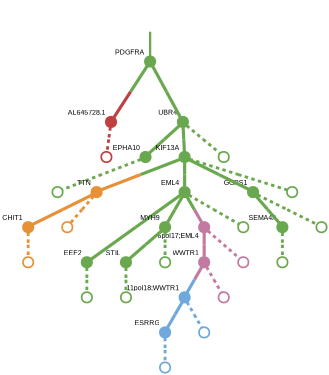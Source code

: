 strict digraph  {
graph[splines=false]; nodesep=0.7; rankdir=TB; ranksep=0.6; forcelabels=true; dpi=600; size=2.5;
0 [color="#6aa84fff", fillcolor="#6aa84fff", fixedsize=true, fontname=Arial, fontsize="12pt", height="0.25", label="", penwidth=3, shape=circle, style=filled, xlabel=PDGFRA];
1 [color="#bf4040ff", fillcolor="#bf4040ff", fixedsize=true, fontname=Arial, fontsize="12pt", height="0.25", label="", penwidth=3, shape=circle, style=filled, xlabel="AL645728.1"];
3 [color="#6aa84fff", fillcolor="#6aa84fff", fixedsize=true, fontname=Arial, fontsize="12pt", height="0.25", label="", penwidth=3, shape=circle, style=filled, xlabel=UBR4];
17 [color="#bf4040ff", fillcolor="#bf4040ff", fixedsize=true, fontname=Arial, fontsize="12pt", height="0.25", label="", penwidth=3, shape=circle, style=solid, xlabel=""];
2 [color="#6aa84fff", fillcolor="#6aa84fff", fixedsize=true, fontname=Arial, fontsize="12pt", height="0.25", label="", penwidth=3, shape=circle, style=filled, xlabel=EEF2];
18 [color="#6aa84fff", fillcolor="#6aa84fff", fixedsize=true, fontname=Arial, fontsize="12pt", height="0.25", label="", penwidth=3, shape=circle, style=solid, xlabel=""];
8 [color="#6aa84fff", fillcolor="#6aa84fff", fixedsize=true, fontname=Arial, fontsize="12pt", height="0.25", label="", penwidth=3, shape=circle, style=filled, xlabel=EPHA10];
14 [color="#6aa84fff", fillcolor="#6aa84fff", fixedsize=true, fontname=Arial, fontsize="12pt", height="0.25", label="", penwidth=3, shape=circle, style=filled, xlabel=KIF13A];
19 [color="#6aa84fff", fillcolor="#6aa84fff", fixedsize=true, fontname=Arial, fontsize="12pt", height="0.25", label="", penwidth=3, shape=circle, style=solid, xlabel=""];
4 [color="#6aa84fff", fillcolor="#6aa84fff", fixedsize=true, fontname=Arial, fontsize="12pt", height="0.25", label="", penwidth=3, shape=circle, style=filled, xlabel=SEMA4A];
20 [color="#6aa84fff", fillcolor="#6aa84fff", fixedsize=true, fontname=Arial, fontsize="12pt", height="0.25", label="", penwidth=3, shape=circle, style=solid, xlabel=""];
5 [color="#e69138ff", fillcolor="#e69138ff", fixedsize=true, fontname=Arial, fontsize="12pt", height="0.25", label="", penwidth=3, shape=circle, style=filled, xlabel=TTN];
10 [color="#e69138ff", fillcolor="#e69138ff", fixedsize=true, fontname=Arial, fontsize="12pt", height="0.25", label="", penwidth=3, shape=circle, style=filled, xlabel=CHIT1];
21 [color="#e69138ff", fillcolor="#e69138ff", fixedsize=true, fontname=Arial, fontsize="12pt", height="0.25", label="", penwidth=3, shape=circle, style=solid, xlabel=""];
6 [color="#6aa84fff", fillcolor="#6aa84fff", fixedsize=true, fontname=Arial, fontsize="12pt", height="0.25", label="", penwidth=3, shape=circle, style=filled, xlabel=EML4];
9 [color="#6aa84fff", fillcolor="#6aa84fff", fixedsize=true, fontname=Arial, fontsize="12pt", height="0.25", label="", penwidth=3, shape=circle, style=filled, xlabel=MYH9];
15 [color="#c27ba0ff", fillcolor="#c27ba0ff", fixedsize=true, fontname=Arial, fontsize="12pt", height="0.25", label="", penwidth=3, shape=circle, style=filled, xlabel="6pol17;EML4"];
22 [color="#6aa84fff", fillcolor="#6aa84fff", fixedsize=true, fontname=Arial, fontsize="12pt", height="0.25", label="", penwidth=3, shape=circle, style=solid, xlabel=""];
7 [color="#6fa8dcff", fillcolor="#6fa8dcff", fixedsize=true, fontname=Arial, fontsize="12pt", height="0.25", label="", penwidth=3, shape=circle, style=filled, xlabel=ESRRG];
24 [color="#6fa8dcff", fillcolor="#6fa8dcff", fixedsize=true, fontname=Arial, fontsize="12pt", height="0.25", label="", penwidth=3, shape=circle, style=solid, xlabel=""];
25 [color="#6aa84fff", fillcolor="#6aa84fff", fixedsize=true, fontname=Arial, fontsize="12pt", height="0.25", label="", penwidth=3, shape=circle, style=solid, xlabel=""];
12 [color="#6aa84fff", fillcolor="#6aa84fff", fixedsize=true, fontname=Arial, fontsize="12pt", height="0.25", label="", penwidth=3, shape=circle, style=filled, xlabel=STIL];
26 [color="#6aa84fff", fillcolor="#6aa84fff", fixedsize=true, fontname=Arial, fontsize="12pt", height="0.25", label="", penwidth=3, shape=circle, style=solid, xlabel=""];
27 [color="#e69138ff", fillcolor="#e69138ff", fixedsize=true, fontname=Arial, fontsize="12pt", height="0.25", label="", penwidth=3, shape=circle, style=solid, xlabel=""];
11 [color="#c27ba0ff", fillcolor="#c27ba0ff", fixedsize=true, fontname=Arial, fontsize="12pt", height="0.25", label="", penwidth=3, shape=circle, style=filled, xlabel=WWTR1];
16 [color="#6fa8dcff", fillcolor="#6fa8dcff", fixedsize=true, fontname=Arial, fontsize="12pt", height="0.25", label="", penwidth=3, shape=circle, style=filled, xlabel="11pol18;WWTR1"];
29 [color="#c27ba0ff", fillcolor="#c27ba0ff", fixedsize=true, fontname=Arial, fontsize="12pt", height="0.25", label="", penwidth=3, shape=circle, style=solid, xlabel=""];
30 [color="#6aa84fff", fillcolor="#6aa84fff", fixedsize=true, fontname=Arial, fontsize="12pt", height="0.25", label="", penwidth=3, shape=circle, style=solid, xlabel=""];
13 [color="#6aa84fff", fillcolor="#6aa84fff", fixedsize=true, fontname=Arial, fontsize="12pt", height="0.25", label="", penwidth=3, shape=circle, style=filled, xlabel=GGPS1];
31 [color="#6aa84fff", fillcolor="#6aa84fff", fixedsize=true, fontname=Arial, fontsize="12pt", height="0.25", label="", penwidth=3, shape=circle, style=solid, xlabel=""];
32 [color="#6aa84fff", fillcolor="#6aa84fff", fixedsize=true, fontname=Arial, fontsize="12pt", height="0.25", label="", penwidth=3, shape=circle, style=solid, xlabel=""];
23 [color="#c27ba0ff", fillcolor="#c27ba0ff", fixedsize=true, fontname=Arial, fontsize="12pt", height="0.25", label="", penwidth=3, shape=circle, style=solid, xlabel=""];
28 [color="#6fa8dcff", fillcolor="#6fa8dcff", fixedsize=true, fontname=Arial, fontsize="12pt", height="0.25", label="", penwidth=3, shape=circle, style=solid, xlabel=""];
normal [label="", penwidth=3, style=invis, xlabel=PDGFRA];
0 -> 1  [arrowsize=0, color="#6aa84fff;0.5:#bf4040ff", minlen="2.5", penwidth="5.5", style=solid];
0 -> 3  [arrowsize=0, color="#6aa84fff;0.5:#6aa84fff", minlen="2.03125", penwidth="5.5", style=solid];
1 -> 17  [arrowsize=0, color="#bf4040ff;0.5:#bf4040ff", minlen="1.140625", penwidth=5, style=dashed];
3 -> 8  [arrowsize=0, color="#6aa84fff;0.5:#6aa84fff", minlen="1.375", penwidth="5.5", style=solid];
3 -> 14  [arrowsize=0, color="#6aa84fff;0.5:#6aa84fff", minlen="1.28125", penwidth="5.5", style=solid];
3 -> 19  [arrowsize=0, color="#6aa84fff;0.5:#6aa84fff", minlen="1.140625", penwidth=5, style=dashed];
2 -> 18  [arrowsize=0, color="#6aa84fff;0.5:#6aa84fff", minlen="1.140625", penwidth=5, style=dashed];
8 -> 25  [arrowsize=0, color="#6aa84fff;0.5:#6aa84fff", minlen="1.140625", penwidth=5, style=dashed];
14 -> 5  [arrowsize=0, color="#6aa84fff;0.5:#e69138ff", minlen="1.515625", penwidth="5.5", style=solid];
14 -> 6  [arrowsize=0, color="#6aa84fff;0.5:#6aa84fff", minlen="1.421875", penwidth="5.5", style=solid];
14 -> 13  [arrowsize=0, color="#6aa84fff;0.5:#6aa84fff", minlen="1.28125", penwidth="5.5", style=solid];
14 -> 32  [arrowsize=0, color="#6aa84fff;0.5:#6aa84fff", minlen="1.140625", penwidth=5, style=dashed];
4 -> 20  [arrowsize=0, color="#6aa84fff;0.5:#6aa84fff", minlen="1.140625", penwidth=5, style=dashed];
5 -> 10  [arrowsize=0, color="#e69138ff;0.5:#e69138ff", minlen="1.328125", penwidth="5.5", style=solid];
5 -> 21  [arrowsize=0, color="#e69138ff;0.5:#e69138ff", minlen="1.140625", penwidth=5, style=dashed];
10 -> 27  [arrowsize=0, color="#e69138ff;0.5:#e69138ff", minlen="1.140625", penwidth=5, style=dashed];
6 -> 2  [arrowsize=0, color="#6aa84fff;0.5:#6aa84fff", minlen="2.21875", penwidth="5.5", style=solid];
6 -> 9  [arrowsize=0, color="#6aa84fff;0.5:#6aa84fff", minlen="1.328125", penwidth="5.5", style=solid];
6 -> 15  [arrowsize=0, color="#6aa84fff;0.5:#c27ba0ff", minlen="1.140625", penwidth="5.5", style=solid];
6 -> 22  [arrowsize=0, color="#6aa84fff;0.5:#6aa84fff", minlen="1.140625", penwidth=5, style=dashed];
9 -> 12  [arrowsize=0, color="#6aa84fff;0.5:#6aa84fff", minlen="1.28125", penwidth="5.5", style=solid];
9 -> 26  [arrowsize=0, color="#6aa84fff;0.5:#6aa84fff", minlen="1.140625", penwidth=5, style=dashed];
15 -> 11  [arrowsize=0, color="#c27ba0ff;0.5:#c27ba0ff", minlen="1.328125", penwidth="5.5", style=solid];
15 -> 23  [arrowsize=0, color="#c27ba0ff;0.5:#c27ba0ff", minlen="1.140625", penwidth=5, style=dashed];
7 -> 24  [arrowsize=0, color="#6fa8dcff;0.5:#6fa8dcff", minlen="1.140625", penwidth=5, style=dashed];
12 -> 30  [arrowsize=0, color="#6aa84fff;0.5:#6aa84fff", minlen="1.140625", penwidth=5, style=dashed];
11 -> 16  [arrowsize=0, color="#c27ba0ff;0.5:#6fa8dcff", minlen="1.140625", penwidth="5.5", style=solid];
11 -> 29  [arrowsize=0, color="#c27ba0ff;0.5:#c27ba0ff", minlen="1.140625", penwidth=5, style=dashed];
16 -> 7  [arrowsize=0, color="#6fa8dcff;0.5:#6fa8dcff", minlen="1.375", penwidth="5.5", style=solid];
16 -> 28  [arrowsize=0, color="#6fa8dcff;0.5:#6fa8dcff", minlen="1.140625", penwidth=5, style=dashed];
13 -> 4  [arrowsize=0, color="#6aa84fff;0.5:#6aa84fff", minlen="1.609375", penwidth="5.5", style=solid];
13 -> 31  [arrowsize=0, color="#6aa84fff;0.5:#6aa84fff", minlen="1.140625", penwidth=5, style=dashed];
normal -> 0  [arrowsize=0, color="#6aa84fff", label="", penwidth=4, style=solid];
}
